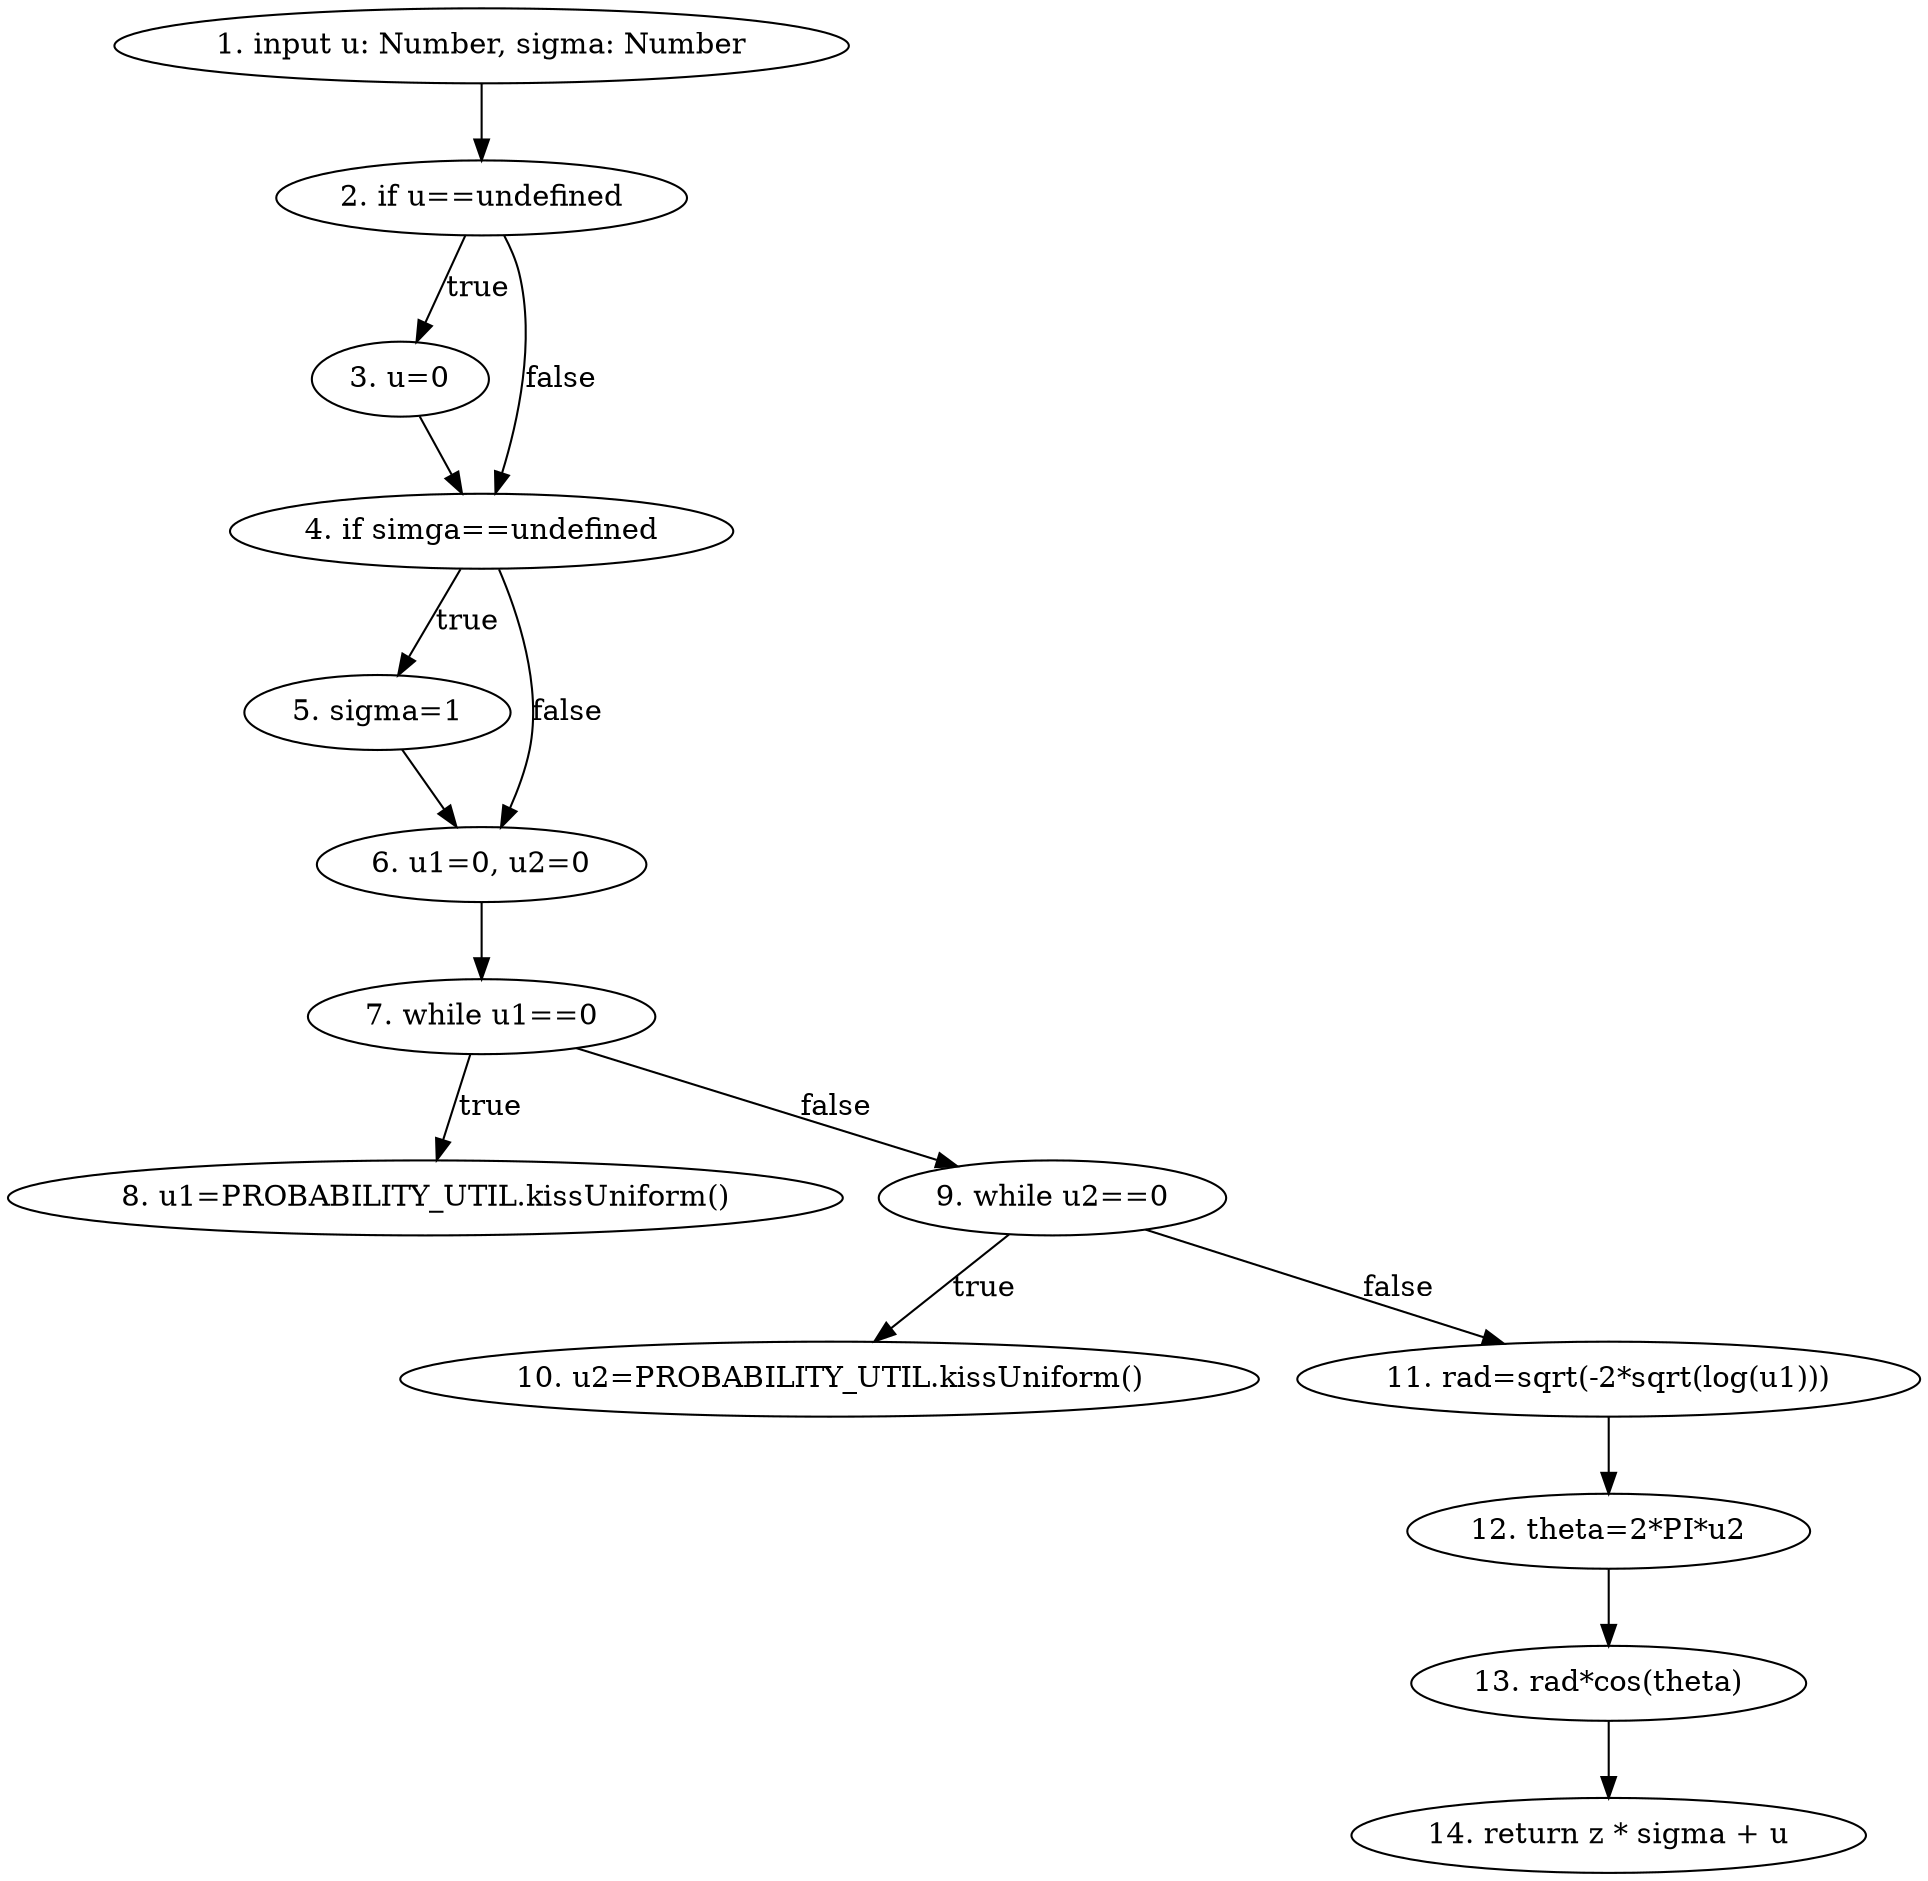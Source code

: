 digraph G{
    INP [label="1. input u: Number, sigma: Number"]
    IF1 [label="2. if u==undefined"]
    SET1 [label="3. u=0"]
    IF2 [label="4. if simga==undefined"]
    SET2 [label="5. sigma=1"]
    SET3 [label="6. u1=0, u2=0"]
    WHILE1 [label="7. while u1==0"]
    SET4 [label="8. u1=PROBABILITY_UTIL.kissUniform()"]
    WHILE2 [label="9. while u2==0"]
    SET5 [label="10. u2=PROBABILITY_UTIL.kissUniform()"]
    SET6 [label="11. rad=sqrt(-2*sqrt(log(u1)))"]
    SET7 [label="12. theta=2*PI*u2"]
    SET8 [label="13. rad*cos(theta)"]
    RET [label="14. return z * sigma + u"]


    INP -> IF1 
    IF1 -> SET1 [label="true"]
    IF1 -> IF2 [label="false"]
    SET1 -> IF2 
    IF2 -> SET2 [label="true"]
    SET2 -> SET3 
    IF2 -> SET3 [label="false"]
    SET3 -> WHILE1 
    WHILE1 -> WHILE2 [label="false"]
    WHILE1 -> SET4 [label="true"]
    WHILE2 -> SET5 [label="true"]
    WHILE2 -> SET6 [label="false"]
    SET6 -> SET7 -> SET8 -> RET
}
